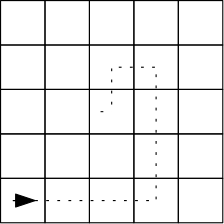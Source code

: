 <?xml version="1.0"?>
<!DOCTYPE ipe SYSTEM "ipe.dtd">
<ipe version="70107" creator="Ipe 7.1.10">
<info created="D:20180126155556" modified="D:20180126160006"/>
<ipestyle name="basic">
<symbol name="arrow/arc(spx)">
<path stroke="sym-stroke" fill="sym-stroke" pen="sym-pen">
0 0 m
-1 0.333 l
-1 -0.333 l
h
</path>
</symbol>
<symbol name="arrow/farc(spx)">
<path stroke="sym-stroke" fill="white" pen="sym-pen">
0 0 m
-1 0.333 l
-1 -0.333 l
h
</path>
</symbol>
<symbol name="arrow/ptarc(spx)">
<path stroke="sym-stroke" fill="sym-stroke" pen="sym-pen">
0 0 m
-1 0.333 l
-0.8 0 l
-1 -0.333 l
h
</path>
</symbol>
<symbol name="arrow/fptarc(spx)">
<path stroke="sym-stroke" fill="white" pen="sym-pen">
0 0 m
-1 0.333 l
-0.8 0 l
-1 -0.333 l
h
</path>
</symbol>
<symbol name="mark/circle(sx)" transformations="translations">
<path fill="sym-stroke">
0.6 0 0 0.6 0 0 e
0.4 0 0 0.4 0 0 e
</path>
</symbol>
<symbol name="mark/disk(sx)" transformations="translations">
<path fill="sym-stroke">
0.6 0 0 0.6 0 0 e
</path>
</symbol>
<symbol name="mark/fdisk(sfx)" transformations="translations">
<group>
<path fill="sym-fill">
0.5 0 0 0.5 0 0 e
</path>
<path fill="sym-stroke" fillrule="eofill">
0.6 0 0 0.6 0 0 e
0.4 0 0 0.4 0 0 e
</path>
</group>
</symbol>
<symbol name="mark/box(sx)" transformations="translations">
<path fill="sym-stroke" fillrule="eofill">
-0.6 -0.6 m
0.6 -0.6 l
0.6 0.6 l
-0.6 0.6 l
h
-0.4 -0.4 m
0.4 -0.4 l
0.4 0.4 l
-0.4 0.4 l
h
</path>
</symbol>
<symbol name="mark/square(sx)" transformations="translations">
<path fill="sym-stroke">
-0.6 -0.6 m
0.6 -0.6 l
0.6 0.6 l
-0.6 0.6 l
h
</path>
</symbol>
<symbol name="mark/fsquare(sfx)" transformations="translations">
<group>
<path fill="sym-fill">
-0.5 -0.5 m
0.5 -0.5 l
0.5 0.5 l
-0.5 0.5 l
h
</path>
<path fill="sym-stroke" fillrule="eofill">
-0.6 -0.6 m
0.6 -0.6 l
0.6 0.6 l
-0.6 0.6 l
h
-0.4 -0.4 m
0.4 -0.4 l
0.4 0.4 l
-0.4 0.4 l
h
</path>
</group>
</symbol>
<symbol name="mark/cross(sx)" transformations="translations">
<group>
<path fill="sym-stroke">
-0.43 -0.57 m
0.57 0.43 l
0.43 0.57 l
-0.57 -0.43 l
h
</path>
<path fill="sym-stroke">
-0.43 0.57 m
0.57 -0.43 l
0.43 -0.57 l
-0.57 0.43 l
h
</path>
</group>
</symbol>
<symbol name="arrow/fnormal(spx)">
<path stroke="sym-stroke" fill="white" pen="sym-pen">
0 0 m
-1 0.333 l
-1 -0.333 l
h
</path>
</symbol>
<symbol name="arrow/pointed(spx)">
<path stroke="sym-stroke" fill="sym-stroke" pen="sym-pen">
0 0 m
-1 0.333 l
-0.8 0 l
-1 -0.333 l
h
</path>
</symbol>
<symbol name="arrow/fpointed(spx)">
<path stroke="sym-stroke" fill="white" pen="sym-pen">
0 0 m
-1 0.333 l
-0.8 0 l
-1 -0.333 l
h
</path>
</symbol>
<symbol name="arrow/linear(spx)">
<path stroke="sym-stroke" pen="sym-pen">
-1 0.333 m
0 0 l
-1 -0.333 l
</path>
</symbol>
<symbol name="arrow/fdouble(spx)">
<path stroke="sym-stroke" fill="white" pen="sym-pen">
0 0 m
-1 0.333 l
-1 -0.333 l
h
-1 0 m
-2 0.333 l
-2 -0.333 l
h
</path>
</symbol>
<symbol name="arrow/double(spx)">
<path stroke="sym-stroke" fill="sym-stroke" pen="sym-pen">
0 0 m
-1 0.333 l
-1 -0.333 l
h
-1 0 m
-2 0.333 l
-2 -0.333 l
h
</path>
</symbol>
<pen name="heavier" value="0.8"/>
<pen name="fat" value="1.2"/>
<pen name="ultrafat" value="2"/>
<symbolsize name="large" value="5"/>
<symbolsize name="small" value="2"/>
<symbolsize name="tiny" value="1.1"/>
<arrowsize name="large" value="10"/>
<arrowsize name="small" value="5"/>
<arrowsize name="tiny" value="3"/>
<color name="red" value="1 0 0"/>
<color name="green" value="0 1 0"/>
<color name="blue" value="0 0 1"/>
<color name="yellow" value="1 1 0"/>
<color name="orange" value="1 0.647 0"/>
<color name="gold" value="1 0.843 0"/>
<color name="purple" value="0.627 0.125 0.941"/>
<color name="gray" value="0.745"/>
<color name="brown" value="0.647 0.165 0.165"/>
<color name="navy" value="0 0 0.502"/>
<color name="pink" value="1 0.753 0.796"/>
<color name="seagreen" value="0.18 0.545 0.341"/>
<color name="turquoise" value="0.251 0.878 0.816"/>
<color name="violet" value="0.933 0.51 0.933"/>
<color name="darkblue" value="0 0 0.545"/>
<color name="darkcyan" value="0 0.545 0.545"/>
<color name="darkgray" value="0.663"/>
<color name="darkgreen" value="0 0.392 0"/>
<color name="darkmagenta" value="0.545 0 0.545"/>
<color name="darkorange" value="1 0.549 0"/>
<color name="darkred" value="0.545 0 0"/>
<color name="lightblue" value="0.678 0.847 0.902"/>
<color name="lightcyan" value="0.878 1 1"/>
<color name="lightgray" value="0.827"/>
<color name="lightgreen" value="0.565 0.933 0.565"/>
<color name="lightyellow" value="1 1 0.878"/>
<dashstyle name="dashed" value="[4] 0"/>
<dashstyle name="dotted" value="[1 3] 0"/>
<dashstyle name="dash dotted" value="[4 2 1 2] 0"/>
<dashstyle name="dash dot dotted" value="[4 2 1 2 1 2] 0"/>
<textsize name="large" value="\large"/>
<textsize name="Large" value="\Large"/>
<textsize name="LARGE" value="\LARGE"/>
<textsize name="huge" value="\huge"/>
<textsize name="Huge" value="\Huge"/>
<textsize name="small" value="\small"/>
<textsize name="footnote" value="\footnotesize"/>
<textsize name="tiny" value="\tiny"/>
<textstyle name="center" begin="\begin{center}" end="\end{center}"/>
<textstyle name="itemize" begin="\begin{itemize}" end="\end{itemize}"/>
<textstyle name="item" begin="\begin{itemize}\item{}" end="\end{itemize}"/>
<gridsize name="4 pts" value="4"/>
<gridsize name="8 pts (~3 mm)" value="8"/>
<gridsize name="16 pts (~6 mm)" value="16"/>
<gridsize name="32 pts (~12 mm)" value="32"/>
<gridsize name="10 pts (~3.5 mm)" value="10"/>
<gridsize name="20 pts (~7 mm)" value="20"/>
<gridsize name="14 pts (~5 mm)" value="14"/>
<gridsize name="28 pts (~10 mm)" value="28"/>
<gridsize name="56 pts (~20 mm)" value="56"/>
<anglesize name="90 deg" value="90"/>
<anglesize name="60 deg" value="60"/>
<anglesize name="45 deg" value="45"/>
<anglesize name="30 deg" value="30"/>
<anglesize name="22.5 deg" value="22.5"/>
<opacity name="10%" value="0.1"/>
<opacity name="30%" value="0.3"/>
<opacity name="50%" value="0.5"/>
<opacity name="75%" value="0.75"/>
<tiling name="falling" angle="-60" step="4" width="1"/>
<tiling name="rising" angle="30" step="4" width="1"/>
</ipestyle>
<page>
<layer name="alpha"/>
<view layers="alpha" active="alpha"/>
<group layer="alpha">
<path stroke="black">
128 704 m
128 688 l
144 688 l
144 704 l
h
</path>
<path matrix="1 0 0 1 16 0" stroke="black">
128 704 m
128 688 l
144 688 l
144 704 l
h
</path>
<path matrix="1 0 0 1 32 0" stroke="black">
128 704 m
128 688 l
144 688 l
144 704 l
h
</path>
<path matrix="1 0 0 1 64 0" stroke="black">
128 704 m
128 688 l
144 688 l
144 704 l
h
</path>
<path matrix="1 0 0 1 48 0" stroke="black">
128 704 m
128 688 l
144 688 l
144 704 l
h
</path>
</group>
<group matrix="1 0 0 1 0 -16">
<path stroke="black">
128 704 m
128 688 l
144 688 l
144 704 l
h
</path>
<path matrix="1 0 0 1 16 0" stroke="black">
128 704 m
128 688 l
144 688 l
144 704 l
h
</path>
<path matrix="1 0 0 1 32 0" stroke="black">
128 704 m
128 688 l
144 688 l
144 704 l
h
</path>
<path matrix="1 0 0 1 64 0" stroke="black">
128 704 m
128 688 l
144 688 l
144 704 l
h
</path>
<path matrix="1 0 0 1 48 0" stroke="black">
128 704 m
128 688 l
144 688 l
144 704 l
h
</path>
</group>
<group matrix="1 0 0 1 0 -32">
<path stroke="black">
128 704 m
128 688 l
144 688 l
144 704 l
h
</path>
<path matrix="1 0 0 1 16 0" stroke="black">
128 704 m
128 688 l
144 688 l
144 704 l
h
</path>
<path matrix="1 0 0 1 32 0" stroke="black">
128 704 m
128 688 l
144 688 l
144 704 l
h
</path>
<path matrix="1 0 0 1 64 0" stroke="black">
128 704 m
128 688 l
144 688 l
144 704 l
h
</path>
<path matrix="1 0 0 1 48 0" stroke="black">
128 704 m
128 688 l
144 688 l
144 704 l
h
</path>
</group>
<group matrix="1 0 0 1 0 -48">
<path stroke="black">
128 704 m
128 688 l
144 688 l
144 704 l
h
</path>
<path matrix="1 0 0 1 16 0" stroke="black">
128 704 m
128 688 l
144 688 l
144 704 l
h
</path>
<path matrix="1 0 0 1 32 0" stroke="black">
128 704 m
128 688 l
144 688 l
144 704 l
h
</path>
<path matrix="1 0 0 1 64 0" stroke="black">
128 704 m
128 688 l
144 688 l
144 704 l
h
</path>
<path matrix="1 0 0 1 48 0" stroke="black">
128 704 m
128 688 l
144 688 l
144 704 l
h
</path>
</group>
<group matrix="1 0 0 1 0 -64">
<path stroke="black">
128 704 m
128 688 l
144 688 l
144 704 l
h
</path>
<path matrix="1 0 0 1 16 0" stroke="black">
128 704 m
128 688 l
144 688 l
144 704 l
h
</path>
<path matrix="1 0 0 1 32 0" stroke="black">
128 704 m
128 688 l
144 688 l
144 704 l
h
</path>
<path matrix="1 0 0 1 64 0" stroke="black">
128 704 m
128 688 l
144 688 l
144 704 l
h
</path>
<path matrix="1 0 0 1 48 0" stroke="black">
128 704 m
128 688 l
144 688 l
144 704 l
h
</path>
</group>
<path matrix="-1 0 0 1 204.433 -136" stroke="black" rarrow="normal/normal">
64 768 m
72 768 l
72 768 l
</path>
<path stroke="black" dash="dotted">
132.433 632 m
184 632 l
184 680 l
168 680 l
168 664 l
168 664 l
</path>
<path stroke="black" dash="dotted">
164 664 m
168 664 l
168 664 l
</path>
</page>
</ipe>
